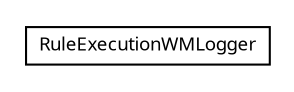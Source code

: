 #!/usr/local/bin/dot
#
# Class diagram 
# Generated by UMLGraph version R5_6 (http://www.umlgraph.org/)
#

digraph G {
	edge [fontname="Trebuchet MS",fontsize=10,labelfontname="Trebuchet MS",labelfontsize=10];
	node [fontname="Trebuchet MS",fontsize=10,shape=plaintext];
	nodesep=0.25;
	ranksep=0.5;
	// se.cambio.cds.model.facade.execution.util.RuleExecutionWMLogger
	c36149 [label=<<table title="se.cambio.cds.model.facade.execution.util.RuleExecutionWMLogger" border="0" cellborder="1" cellspacing="0" cellpadding="2" port="p" href="./RuleExecutionWMLogger.html">
		<tr><td><table border="0" cellspacing="0" cellpadding="1">
<tr><td align="center" balign="center"><font face="Trebuchet MS"> RuleExecutionWMLogger </font></td></tr>
		</table></td></tr>
		</table>>, URL="./RuleExecutionWMLogger.html", fontname="Trebuchet MS", fontcolor="black", fontsize=9.0];
}

